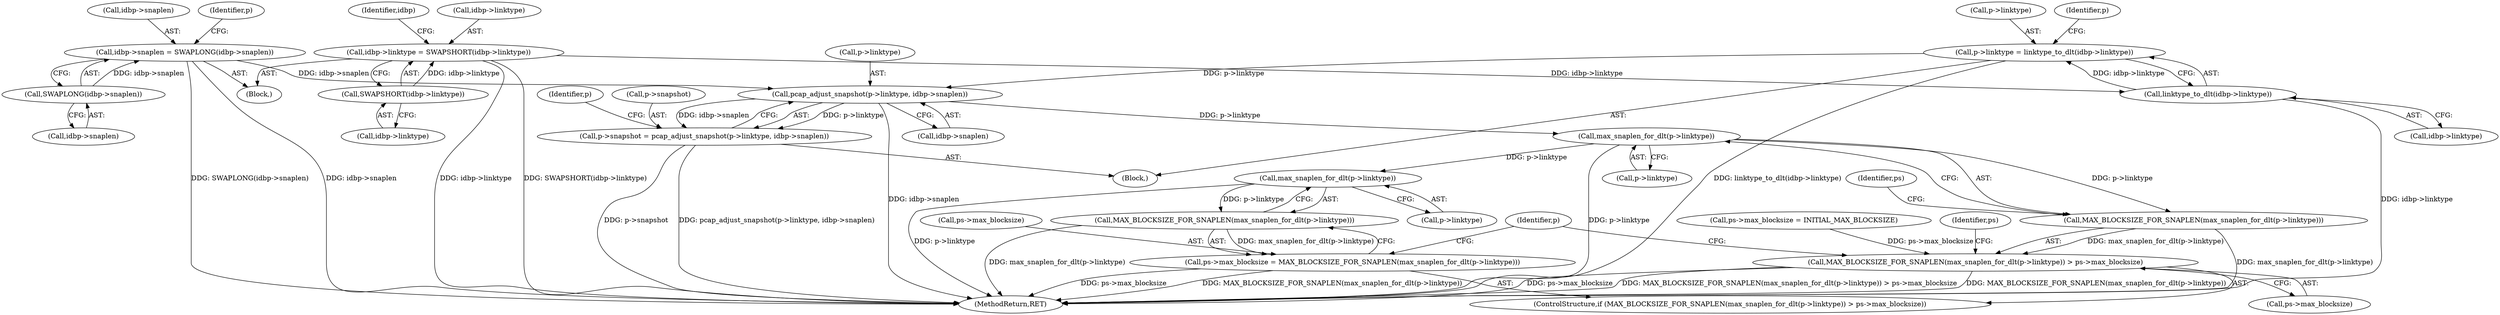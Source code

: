 digraph "0_libpcap_a5a36d9e82dde7265e38fe1f87b7f11c461c29f6@pointer" {
"1000649" [label="(Call,pcap_adjust_snapshot(p->linktype, idbp->snaplen))"];
"1000637" [label="(Call,p->linktype = linktype_to_dlt(idbp->linktype))"];
"1000641" [label="(Call,linktype_to_dlt(idbp->linktype))"];
"1000596" [label="(Call,idbp->linktype = SWAPSHORT(idbp->linktype))"];
"1000600" [label="(Call,SWAPSHORT(idbp->linktype))"];
"1000604" [label="(Call,idbp->snaplen = SWAPLONG(idbp->snaplen))"];
"1000608" [label="(Call,SWAPLONG(idbp->snaplen))"];
"1000645" [label="(Call,p->snapshot = pcap_adjust_snapshot(p->linktype, idbp->snaplen))"];
"1000664" [label="(Call,max_snaplen_for_dlt(p->linktype))"];
"1000663" [label="(Call,MAX_BLOCKSIZE_FOR_SNAPLEN(max_snaplen_for_dlt(p->linktype)))"];
"1000662" [label="(Call,MAX_BLOCKSIZE_FOR_SNAPLEN(max_snaplen_for_dlt(p->linktype)) > ps->max_blocksize)"];
"1000676" [label="(Call,max_snaplen_for_dlt(p->linktype))"];
"1000675" [label="(Call,MAX_BLOCKSIZE_FOR_SNAPLEN(max_snaplen_for_dlt(p->linktype)))"];
"1000671" [label="(Call,ps->max_blocksize = MAX_BLOCKSIZE_FOR_SNAPLEN(max_snaplen_for_dlt(p->linktype)))"];
"1000600" [label="(Call,SWAPSHORT(idbp->linktype))"];
"1000661" [label="(ControlStructure,if (MAX_BLOCKSIZE_FOR_SNAPLEN(max_snaplen_for_dlt(p->linktype)) > ps->max_blocksize))"];
"1000658" [label="(Identifier,p)"];
"1000645" [label="(Call,p->snapshot = pcap_adjust_snapshot(p->linktype, idbp->snaplen))"];
"1000642" [label="(Call,idbp->linktype)"];
"1000662" [label="(Call,MAX_BLOCKSIZE_FOR_SNAPLEN(max_snaplen_for_dlt(p->linktype)) > ps->max_blocksize)"];
"1000605" [label="(Call,idbp->snaplen)"];
"1000604" [label="(Call,idbp->snaplen = SWAPLONG(idbp->snaplen))"];
"1000649" [label="(Call,pcap_adjust_snapshot(p->linktype, idbp->snaplen))"];
"1000638" [label="(Call,p->linktype)"];
"1000682" [label="(Identifier,p)"];
"1000668" [label="(Call,ps->max_blocksize)"];
"1000637" [label="(Call,p->linktype = linktype_to_dlt(idbp->linktype))"];
"1000641" [label="(Call,linktype_to_dlt(idbp->linktype))"];
"1000595" [label="(Block,)"];
"1000677" [label="(Call,p->linktype)"];
"1000663" [label="(Call,MAX_BLOCKSIZE_FOR_SNAPLEN(max_snaplen_for_dlt(p->linktype)))"];
"1000406" [label="(Call,ps->max_blocksize = INITIAL_MAX_BLOCKSIZE)"];
"1000609" [label="(Call,idbp->snaplen)"];
"1000138" [label="(Block,)"];
"1000664" [label="(Call,max_snaplen_for_dlt(p->linktype))"];
"1000615" [label="(Identifier,p)"];
"1000669" [label="(Identifier,ps)"];
"1000606" [label="(Identifier,idbp)"];
"1000709" [label="(MethodReturn,RET)"];
"1000608" [label="(Call,SWAPLONG(idbp->snaplen))"];
"1000597" [label="(Call,idbp->linktype)"];
"1000650" [label="(Call,p->linktype)"];
"1000596" [label="(Call,idbp->linktype = SWAPSHORT(idbp->linktype))"];
"1000646" [label="(Call,p->snapshot)"];
"1000665" [label="(Call,p->linktype)"];
"1000675" [label="(Call,MAX_BLOCKSIZE_FOR_SNAPLEN(max_snaplen_for_dlt(p->linktype)))"];
"1000676" [label="(Call,max_snaplen_for_dlt(p->linktype))"];
"1000647" [label="(Identifier,p)"];
"1000673" [label="(Identifier,ps)"];
"1000601" [label="(Call,idbp->linktype)"];
"1000653" [label="(Call,idbp->snaplen)"];
"1000671" [label="(Call,ps->max_blocksize = MAX_BLOCKSIZE_FOR_SNAPLEN(max_snaplen_for_dlt(p->linktype)))"];
"1000672" [label="(Call,ps->max_blocksize)"];
"1000649" -> "1000645"  [label="AST: "];
"1000649" -> "1000653"  [label="CFG: "];
"1000650" -> "1000649"  [label="AST: "];
"1000653" -> "1000649"  [label="AST: "];
"1000645" -> "1000649"  [label="CFG: "];
"1000649" -> "1000709"  [label="DDG: idbp->snaplen"];
"1000649" -> "1000645"  [label="DDG: p->linktype"];
"1000649" -> "1000645"  [label="DDG: idbp->snaplen"];
"1000637" -> "1000649"  [label="DDG: p->linktype"];
"1000604" -> "1000649"  [label="DDG: idbp->snaplen"];
"1000649" -> "1000664"  [label="DDG: p->linktype"];
"1000637" -> "1000138"  [label="AST: "];
"1000637" -> "1000641"  [label="CFG: "];
"1000638" -> "1000637"  [label="AST: "];
"1000641" -> "1000637"  [label="AST: "];
"1000647" -> "1000637"  [label="CFG: "];
"1000637" -> "1000709"  [label="DDG: linktype_to_dlt(idbp->linktype)"];
"1000641" -> "1000637"  [label="DDG: idbp->linktype"];
"1000641" -> "1000642"  [label="CFG: "];
"1000642" -> "1000641"  [label="AST: "];
"1000641" -> "1000709"  [label="DDG: idbp->linktype"];
"1000596" -> "1000641"  [label="DDG: idbp->linktype"];
"1000596" -> "1000595"  [label="AST: "];
"1000596" -> "1000600"  [label="CFG: "];
"1000597" -> "1000596"  [label="AST: "];
"1000600" -> "1000596"  [label="AST: "];
"1000606" -> "1000596"  [label="CFG: "];
"1000596" -> "1000709"  [label="DDG: idbp->linktype"];
"1000596" -> "1000709"  [label="DDG: SWAPSHORT(idbp->linktype)"];
"1000600" -> "1000596"  [label="DDG: idbp->linktype"];
"1000600" -> "1000601"  [label="CFG: "];
"1000601" -> "1000600"  [label="AST: "];
"1000604" -> "1000595"  [label="AST: "];
"1000604" -> "1000608"  [label="CFG: "];
"1000605" -> "1000604"  [label="AST: "];
"1000608" -> "1000604"  [label="AST: "];
"1000615" -> "1000604"  [label="CFG: "];
"1000604" -> "1000709"  [label="DDG: SWAPLONG(idbp->snaplen)"];
"1000604" -> "1000709"  [label="DDG: idbp->snaplen"];
"1000608" -> "1000604"  [label="DDG: idbp->snaplen"];
"1000608" -> "1000609"  [label="CFG: "];
"1000609" -> "1000608"  [label="AST: "];
"1000645" -> "1000138"  [label="AST: "];
"1000646" -> "1000645"  [label="AST: "];
"1000658" -> "1000645"  [label="CFG: "];
"1000645" -> "1000709"  [label="DDG: p->snapshot"];
"1000645" -> "1000709"  [label="DDG: pcap_adjust_snapshot(p->linktype, idbp->snaplen)"];
"1000664" -> "1000663"  [label="AST: "];
"1000664" -> "1000665"  [label="CFG: "];
"1000665" -> "1000664"  [label="AST: "];
"1000663" -> "1000664"  [label="CFG: "];
"1000664" -> "1000709"  [label="DDG: p->linktype"];
"1000664" -> "1000663"  [label="DDG: p->linktype"];
"1000664" -> "1000676"  [label="DDG: p->linktype"];
"1000663" -> "1000662"  [label="AST: "];
"1000669" -> "1000663"  [label="CFG: "];
"1000663" -> "1000709"  [label="DDG: max_snaplen_for_dlt(p->linktype)"];
"1000663" -> "1000662"  [label="DDG: max_snaplen_for_dlt(p->linktype)"];
"1000662" -> "1000661"  [label="AST: "];
"1000662" -> "1000668"  [label="CFG: "];
"1000668" -> "1000662"  [label="AST: "];
"1000673" -> "1000662"  [label="CFG: "];
"1000682" -> "1000662"  [label="CFG: "];
"1000662" -> "1000709"  [label="DDG: MAX_BLOCKSIZE_FOR_SNAPLEN(max_snaplen_for_dlt(p->linktype))"];
"1000662" -> "1000709"  [label="DDG: ps->max_blocksize"];
"1000662" -> "1000709"  [label="DDG: MAX_BLOCKSIZE_FOR_SNAPLEN(max_snaplen_for_dlt(p->linktype)) > ps->max_blocksize"];
"1000406" -> "1000662"  [label="DDG: ps->max_blocksize"];
"1000676" -> "1000675"  [label="AST: "];
"1000676" -> "1000677"  [label="CFG: "];
"1000677" -> "1000676"  [label="AST: "];
"1000675" -> "1000676"  [label="CFG: "];
"1000676" -> "1000709"  [label="DDG: p->linktype"];
"1000676" -> "1000675"  [label="DDG: p->linktype"];
"1000675" -> "1000671"  [label="AST: "];
"1000671" -> "1000675"  [label="CFG: "];
"1000675" -> "1000709"  [label="DDG: max_snaplen_for_dlt(p->linktype)"];
"1000675" -> "1000671"  [label="DDG: max_snaplen_for_dlt(p->linktype)"];
"1000671" -> "1000661"  [label="AST: "];
"1000672" -> "1000671"  [label="AST: "];
"1000682" -> "1000671"  [label="CFG: "];
"1000671" -> "1000709"  [label="DDG: ps->max_blocksize"];
"1000671" -> "1000709"  [label="DDG: MAX_BLOCKSIZE_FOR_SNAPLEN(max_snaplen_for_dlt(p->linktype))"];
}
